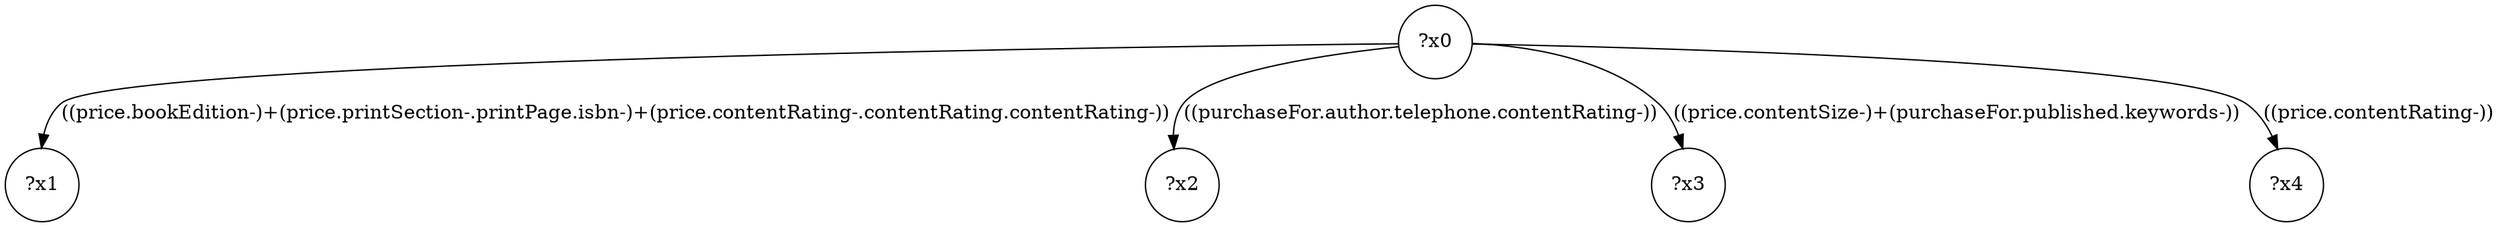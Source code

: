 digraph g {
	x0 [shape=circle, label="?x0"];
	x1 [shape=circle, label="?x1"];
	x0 -> x1 [label="((price.bookEdition-)+(price.printSection-.printPage.isbn-)+(price.contentRating-.contentRating.contentRating-))"];
	x2 [shape=circle, label="?x2"];
	x0 -> x2 [label="((purchaseFor.author.telephone.contentRating-))"];
	x3 [shape=circle, label="?x3"];
	x0 -> x3 [label="((price.contentSize-)+(purchaseFor.published.keywords-))"];
	x4 [shape=circle, label="?x4"];
	x0 -> x4 [label="((price.contentRating-))"];
}
